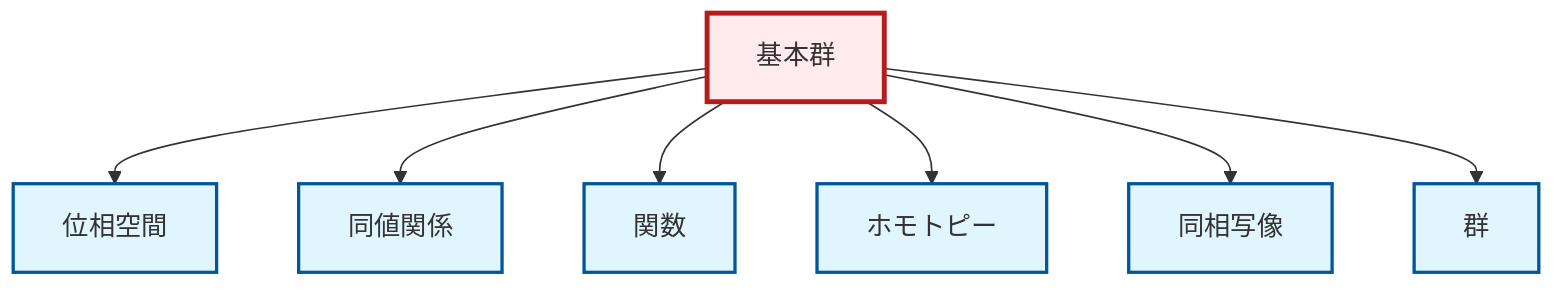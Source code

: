 graph TD
    classDef definition fill:#e1f5fe,stroke:#01579b,stroke-width:2px
    classDef theorem fill:#f3e5f5,stroke:#4a148c,stroke-width:2px
    classDef axiom fill:#fff3e0,stroke:#e65100,stroke-width:2px
    classDef example fill:#e8f5e9,stroke:#1b5e20,stroke-width:2px
    classDef current fill:#ffebee,stroke:#b71c1c,stroke-width:3px
    def-group["群"]:::definition
    def-equivalence-relation["同値関係"]:::definition
    def-topological-space["位相空間"]:::definition
    def-homotopy["ホモトピー"]:::definition
    def-fundamental-group["基本群"]:::definition
    def-homeomorphism["同相写像"]:::definition
    def-function["関数"]:::definition
    def-fundamental-group --> def-topological-space
    def-fundamental-group --> def-equivalence-relation
    def-fundamental-group --> def-function
    def-fundamental-group --> def-homotopy
    def-fundamental-group --> def-homeomorphism
    def-fundamental-group --> def-group
    class def-fundamental-group current